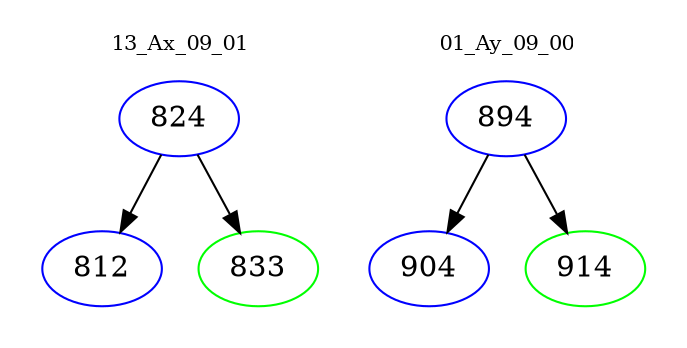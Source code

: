 digraph{
subgraph cluster_0 {
color = white
label = "13_Ax_09_01";
fontsize=10;
T0_824 [label="824", color="blue"]
T0_824 -> T0_812 [color="black"]
T0_812 [label="812", color="blue"]
T0_824 -> T0_833 [color="black"]
T0_833 [label="833", color="green"]
}
subgraph cluster_1 {
color = white
label = "01_Ay_09_00";
fontsize=10;
T1_894 [label="894", color="blue"]
T1_894 -> T1_904 [color="black"]
T1_904 [label="904", color="blue"]
T1_894 -> T1_914 [color="black"]
T1_914 [label="914", color="green"]
}
}
